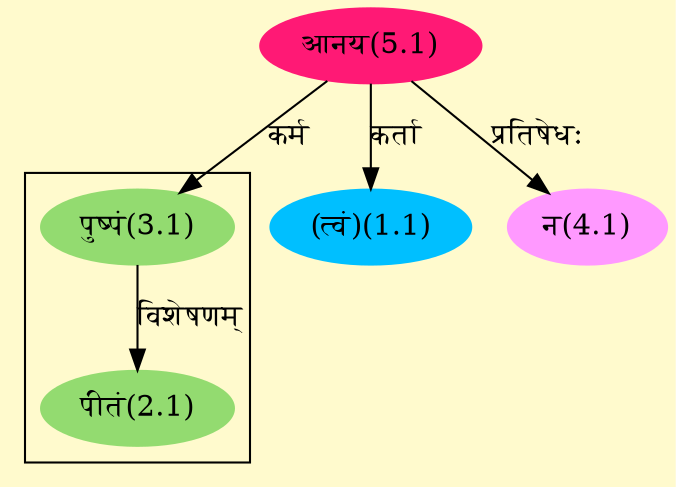 digraph G{
rankdir=BT;
 compound=true;
 bgcolor="lemonchiffon1";

subgraph cluster_1{
Node2_1 [style=filled, color="#93DB70" label = "पीतं(2.1)"]
Node3_1 [style=filled, color="#93DB70" label = "पुष्पं(3.1)"]

}
Node1_1 [style=filled, color="#00BFFF" label = "(त्वं)(1.1)"]
Node5_1 [style=filled, color="#FF1975" label = "आनय(5.1)"]
Node3_1 [style=filled, color="#93DB70" label = "पुष्पं(3.1)"]
Node4_1 [style=filled, color="#FF99FF" label = "न(4.1)"]
/* Start of Relations section */

Node1_1 -> Node5_1 [  label="कर्ता"  dir="back" ]
Node2_1 -> Node3_1 [  label="विशेषणम्"  dir="back" ]
Node3_1 -> Node5_1 [  label="कर्म"  dir="back" ]
Node4_1 -> Node5_1 [  label="प्रतिषेधः"  dir="back" ]
}
